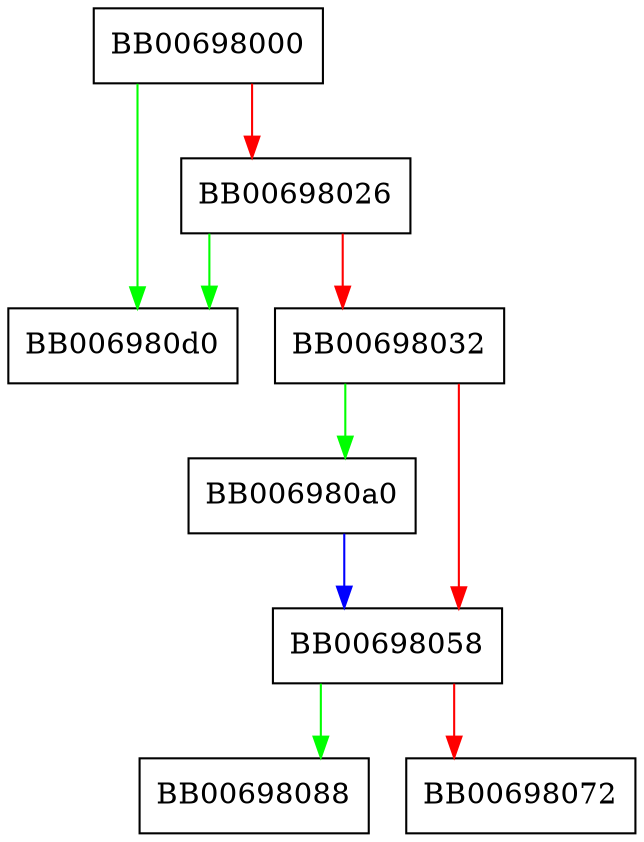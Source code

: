 digraph vaes_gcm_cipherupdate {
  node [shape="box"];
  graph [splines=ortho];
  BB00698000 -> BB006980d0 [color="green"];
  BB00698000 -> BB00698026 [color="red"];
  BB00698026 -> BB006980d0 [color="green"];
  BB00698026 -> BB00698032 [color="red"];
  BB00698032 -> BB006980a0 [color="green"];
  BB00698032 -> BB00698058 [color="red"];
  BB00698058 -> BB00698088 [color="green"];
  BB00698058 -> BB00698072 [color="red"];
  BB006980a0 -> BB00698058 [color="blue"];
}